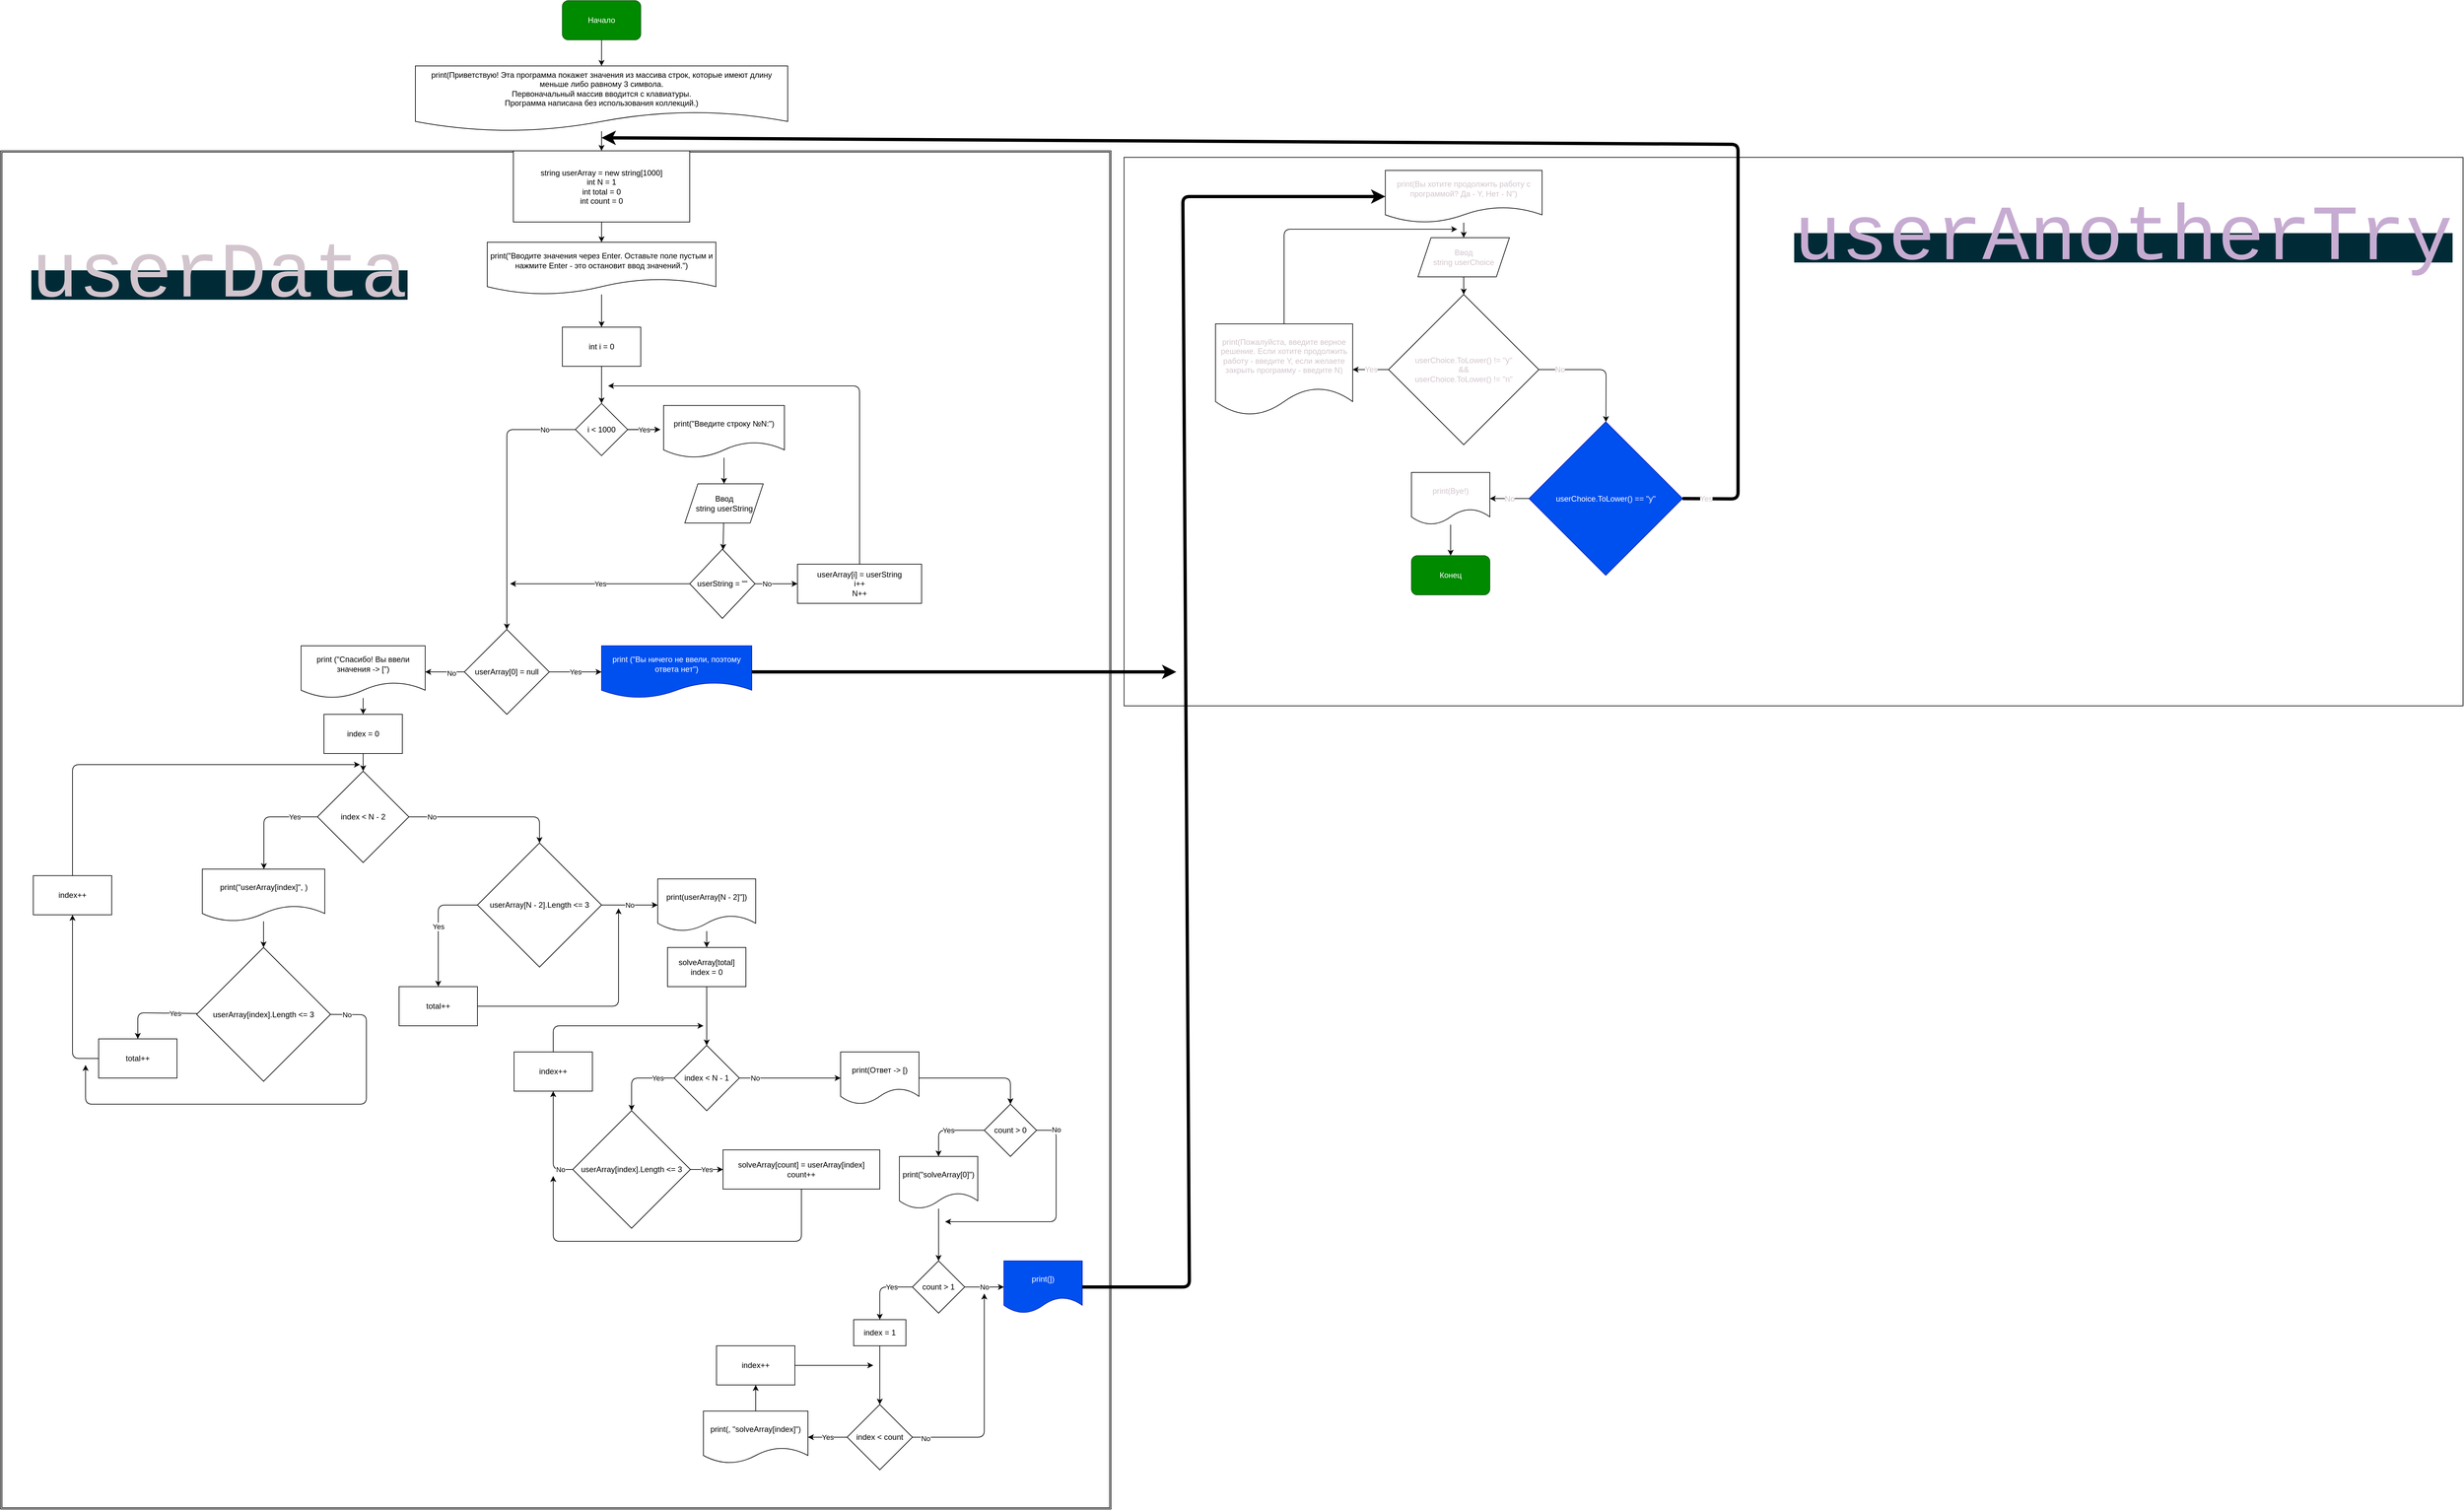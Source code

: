 <mxfile>
    <diagram id="cnvPb1EUdL7T6ywoHGBr" name="Страница 1">
        <mxGraphModel dx="5363" dy="3040" grid="1" gridSize="10" guides="1" tooltips="1" connect="1" arrows="1" fold="1" page="1" pageScale="1" pageWidth="827" pageHeight="1169" math="0" shadow="0">
            <root>
                <mxCell id="0"/>
                <mxCell id="1" parent="0"/>
                <mxCell id="150" value="" style="rounded=0;whiteSpace=wrap;html=1;fontSize=12;fontColor=#D2C5CD;" vertex="1" parent="1">
                    <mxGeometry x="1220" y="280" width="2050" height="840" as="geometry"/>
                </mxCell>
                <mxCell id="130" value="" style="shape=ext;double=1;rounded=0;whiteSpace=wrap;html=1;" vertex="1" parent="1">
                    <mxGeometry x="-500" y="270" width="1700" height="2080" as="geometry"/>
                </mxCell>
                <mxCell id="126" value="" style="edgeStyle=none;html=1;" edge="1" parent="1" source="2" target="125">
                    <mxGeometry relative="1" as="geometry"/>
                </mxCell>
                <mxCell id="2" value="Начало" style="rounded=1;whiteSpace=wrap;html=1;fillColor=#008a00;fontColor=#ffffff;strokeColor=#005700;" vertex="1" parent="1">
                    <mxGeometry x="360" y="40" width="120" height="60" as="geometry"/>
                </mxCell>
                <mxCell id="33" value="" style="edgeStyle=none;html=1;" edge="1" parent="1" source="5" target="32">
                    <mxGeometry relative="1" as="geometry"/>
                </mxCell>
                <mxCell id="5" value="string userArray = new string[1000]&lt;br&gt;&lt;span&gt;int N = 1&lt;br&gt;&lt;/span&gt;&lt;span&gt;int total = 0&lt;br&gt;&lt;/span&gt;&lt;span&gt;int count = 0&lt;/span&gt;&lt;span&gt;&lt;br&gt;&lt;/span&gt;" style="rounded=0;whiteSpace=wrap;html=1;" vertex="1" parent="1">
                    <mxGeometry x="285" y="270" width="270" height="109" as="geometry"/>
                </mxCell>
                <mxCell id="15" value="No" style="edgeStyle=none;html=1;entryX=0;entryY=0.5;entryDx=0;entryDy=0;" edge="1" parent="1" target="43">
                    <mxGeometry relative="1" as="geometry">
                        <mxPoint x="625" y="933.0" as="sourcePoint"/>
                        <mxPoint x="690" y="933.0" as="targetPoint"/>
                    </mxGeometry>
                </mxCell>
                <mxCell id="23" value="Yes" style="edgeStyle=none;html=1;" edge="1" parent="1" source="10" target="22">
                    <mxGeometry relative="1" as="geometry"/>
                </mxCell>
                <mxCell id="25" value="" style="edgeStyle=none;html=1;" edge="1" parent="1" source="10" target="24">
                    <mxGeometry relative="1" as="geometry"/>
                </mxCell>
                <mxCell id="26" value="No" style="edgeLabel;html=1;align=center;verticalAlign=middle;resizable=0;points=[];" vertex="1" connectable="0" parent="25">
                    <mxGeometry x="-0.332" y="2" relative="1" as="geometry">
                        <mxPoint as="offset"/>
                    </mxGeometry>
                </mxCell>
                <mxCell id="10" value="userArray[0] = null" style="rhombus;whiteSpace=wrap;html=1;" vertex="1" parent="1">
                    <mxGeometry x="210" y="1003" width="130" height="130" as="geometry"/>
                </mxCell>
                <mxCell id="16" value="" style="endArrow=classic;html=1;exitX=0.5;exitY=0;exitDx=0;exitDy=0;startArrow=none;" edge="1" parent="1" source="32">
                    <mxGeometry width="50" height="50" relative="1" as="geometry">
                        <mxPoint x="670" y="644" as="sourcePoint"/>
                        <mxPoint x="420" y="459" as="targetPoint"/>
                        <Array as="points"/>
                    </mxGeometry>
                </mxCell>
                <mxCell id="28" value="Yes" style="edgeStyle=none;html=1;" edge="1" parent="1" source="17">
                    <mxGeometry relative="1" as="geometry">
                        <mxPoint x="510" y="696.83" as="targetPoint"/>
                    </mxGeometry>
                </mxCell>
                <mxCell id="17" value="i &amp;lt; 1000" style="rhombus;whiteSpace=wrap;html=1;" vertex="1" parent="1">
                    <mxGeometry x="380" y="656.83" width="80" height="80" as="geometry"/>
                </mxCell>
                <mxCell id="22" value="print (&quot;Вы ничего не ввели, поэтому ответа нет&quot;)" style="shape=document;whiteSpace=wrap;html=1;boundedLbl=1;fillColor=#0050ef;fontColor=#ffffff;strokeColor=#001DBC;" vertex="1" parent="1">
                    <mxGeometry x="420" y="1028" width="230" height="80" as="geometry"/>
                </mxCell>
                <mxCell id="58" value="" style="edgeStyle=none;html=1;" edge="1" parent="1" source="24" target="120">
                    <mxGeometry relative="1" as="geometry">
                        <mxPoint x="55" y="1140" as="targetPoint"/>
                    </mxGeometry>
                </mxCell>
                <mxCell id="24" value="&lt;span&gt;print (&quot;Спасибо! Вы ввели значения -&amp;gt; [&lt;/span&gt;&lt;span&gt;&quot;)&lt;/span&gt;" style="shape=document;whiteSpace=wrap;html=1;boundedLbl=1;" vertex="1" parent="1">
                    <mxGeometry x="-40" y="1028" width="190" height="80" as="geometry"/>
                </mxCell>
                <mxCell id="123" value="" style="edgeStyle=none;html=1;" edge="1" parent="1" source="32" target="122">
                    <mxGeometry relative="1" as="geometry"/>
                </mxCell>
                <mxCell id="32" value="print(&quot;Вводите значения через Enter. Оставьте поле пустым и нажмите Enter - это остановит ввод значений.&quot;)" style="shape=document;whiteSpace=wrap;html=1;boundedLbl=1;" vertex="1" parent="1">
                    <mxGeometry x="245" y="410" width="350" height="80" as="geometry"/>
                </mxCell>
                <mxCell id="38" value="userString = &quot;&quot;" style="rhombus;whiteSpace=wrap;html=1;" vertex="1" parent="1">
                    <mxGeometry x="555" y="880.0" width="100" height="106" as="geometry"/>
                </mxCell>
                <mxCell id="43" value="userArray[i] = userString&lt;br&gt;i++&lt;br&gt;N++" style="rounded=0;whiteSpace=wrap;html=1;" vertex="1" parent="1">
                    <mxGeometry x="720" y="903" width="190" height="60" as="geometry"/>
                </mxCell>
                <mxCell id="44" value="No" style="edgeStyle=none;html=1;exitX=0;exitY=0.5;exitDx=0;exitDy=0;entryX=0.5;entryY=0;entryDx=0;entryDy=0;" edge="1" target="10" parent="1">
                    <mxGeometry x="-0.765" relative="1" as="geometry">
                        <mxPoint x="380" y="696.83" as="sourcePoint"/>
                        <mxPoint x="275" y="1028" as="targetPoint"/>
                        <Array as="points">
                            <mxPoint x="275" y="696.83"/>
                        </Array>
                        <mxPoint x="1" as="offset"/>
                    </mxGeometry>
                </mxCell>
                <mxCell id="45" value="Yes" style="edgeStyle=none;html=1;" edge="1" parent="1">
                    <mxGeometry relative="1" as="geometry">
                        <mxPoint x="460" y="696.83" as="sourcePoint"/>
                        <mxPoint x="510" y="696.83" as="targetPoint"/>
                    </mxGeometry>
                </mxCell>
                <mxCell id="49" value="" style="endArrow=classic;html=1;exitX=0.5;exitY=0;exitDx=0;exitDy=0;" edge="1" parent="1" source="43">
                    <mxGeometry width="50" height="50" relative="1" as="geometry">
                        <mxPoint x="490" y="800" as="sourcePoint"/>
                        <mxPoint x="430" y="630" as="targetPoint"/>
                        <Array as="points">
                            <mxPoint x="815" y="630"/>
                        </Array>
                    </mxGeometry>
                </mxCell>
                <mxCell id="54" value="" style="edgeStyle=none;html=1;" edge="1" parent="1" source="51" target="53">
                    <mxGeometry relative="1" as="geometry"/>
                </mxCell>
                <mxCell id="51" value="print(&quot;Введите строку №N:&quot;)" style="shape=document;whiteSpace=wrap;html=1;boundedLbl=1;" vertex="1" parent="1">
                    <mxGeometry x="515" y="660" width="185" height="80" as="geometry"/>
                </mxCell>
                <mxCell id="55" value="" style="edgeStyle=none;html=1;" edge="1" parent="1" source="53" target="38">
                    <mxGeometry relative="1" as="geometry"/>
                </mxCell>
                <mxCell id="53" value="Ввод &lt;br&gt;string userString" style="shape=parallelogram;perimeter=parallelogramPerimeter;whiteSpace=wrap;html=1;fixedSize=1;" vertex="1" parent="1">
                    <mxGeometry x="547.5" y="780" width="120" height="60" as="geometry"/>
                </mxCell>
                <mxCell id="56" value="Yes" style="endArrow=classic;html=1;exitX=0;exitY=0.5;exitDx=0;exitDy=0;" edge="1" parent="1" source="38">
                    <mxGeometry width="50" height="50" relative="1" as="geometry">
                        <mxPoint x="550" y="930" as="sourcePoint"/>
                        <mxPoint x="280" y="933" as="targetPoint"/>
                    </mxGeometry>
                </mxCell>
                <mxCell id="60" value="Yes" style="edgeStyle=none;html=1;" edge="1" parent="1" source="57">
                    <mxGeometry x="-0.568" relative="1" as="geometry">
                        <mxPoint x="-97" y="1370" as="targetPoint"/>
                        <Array as="points">
                            <mxPoint x="-97" y="1290"/>
                        </Array>
                        <mxPoint as="offset"/>
                    </mxGeometry>
                </mxCell>
                <mxCell id="57" value="index &amp;lt; N - 2" style="rhombus;whiteSpace=wrap;html=1;" vertex="1" parent="1">
                    <mxGeometry x="-15" y="1220" width="140" height="140" as="geometry"/>
                </mxCell>
                <mxCell id="63" value="Yes" style="edgeStyle=none;html=1;entryX=0.5;entryY=0;entryDx=0;entryDy=0;" edge="1" parent="1" source="59" target="68">
                    <mxGeometry x="-0.483" relative="1" as="geometry">
                        <mxPoint x="-290.56" y="1670.69" as="targetPoint"/>
                        <Array as="points">
                            <mxPoint x="-290" y="1590"/>
                        </Array>
                        <mxPoint as="offset"/>
                    </mxGeometry>
                </mxCell>
                <mxCell id="59" value="userArray[index].Length &amp;lt;= 3" style="rhombus;whiteSpace=wrap;html=1;" vertex="1" parent="1">
                    <mxGeometry x="-200" y="1490" width="205" height="205" as="geometry"/>
                </mxCell>
                <mxCell id="67" value="" style="edgeStyle=none;html=1;" edge="1" parent="1" source="66" target="59">
                    <mxGeometry relative="1" as="geometry"/>
                </mxCell>
                <mxCell id="66" value="print(&quot;userArray[index]&quot;,&amp;nbsp;)" style="shape=document;whiteSpace=wrap;html=1;boundedLbl=1;" vertex="1" parent="1">
                    <mxGeometry x="-191.25" y="1370" width="187.5" height="80" as="geometry"/>
                </mxCell>
                <mxCell id="72" value="" style="edgeStyle=none;html=1;exitX=0;exitY=0.5;exitDx=0;exitDy=0;" edge="1" parent="1" source="68" target="71">
                    <mxGeometry relative="1" as="geometry">
                        <Array as="points">
                            <mxPoint x="-390" y="1660"/>
                        </Array>
                    </mxGeometry>
                </mxCell>
                <mxCell id="68" value="total++" style="rounded=0;whiteSpace=wrap;html=1;" vertex="1" parent="1">
                    <mxGeometry x="-350" y="1630" width="120" height="60" as="geometry"/>
                </mxCell>
                <mxCell id="70" value="No" style="endArrow=classic;html=1;exitX=1;exitY=0.5;exitDx=0;exitDy=0;" edge="1" parent="1" source="59">
                    <mxGeometry x="-0.927" width="50" height="50" relative="1" as="geometry">
                        <mxPoint x="40" y="1590" as="sourcePoint"/>
                        <mxPoint x="-370" y="1670" as="targetPoint"/>
                        <Array as="points">
                            <mxPoint x="60" y="1593"/>
                            <mxPoint x="60" y="1730"/>
                            <mxPoint x="-370" y="1730"/>
                        </Array>
                        <mxPoint as="offset"/>
                    </mxGeometry>
                </mxCell>
                <mxCell id="71" value="index++" style="rounded=0;whiteSpace=wrap;html=1;" vertex="1" parent="1">
                    <mxGeometry x="-450" y="1380" width="120" height="60" as="geometry"/>
                </mxCell>
                <mxCell id="73" value="" style="endArrow=classic;html=1;exitX=0.5;exitY=0;exitDx=0;exitDy=0;" edge="1" parent="1" source="71">
                    <mxGeometry width="50" height="50" relative="1" as="geometry">
                        <mxPoint x="-360" y="1350" as="sourcePoint"/>
                        <mxPoint x="50" y="1210" as="targetPoint"/>
                        <Array as="points">
                            <mxPoint x="-390" y="1210"/>
                        </Array>
                    </mxGeometry>
                </mxCell>
                <mxCell id="74" value="No" style="endArrow=classic;html=1;exitX=1;exitY=0.5;exitDx=0;exitDy=0;entryX=0.5;entryY=0;entryDx=0;entryDy=0;" edge="1" parent="1" source="57" target="75">
                    <mxGeometry x="-0.708" width="50" height="50" relative="1" as="geometry">
                        <mxPoint x="170" y="1220" as="sourcePoint"/>
                        <mxPoint x="200" y="1210" as="targetPoint"/>
                        <Array as="points">
                            <mxPoint x="325" y="1290"/>
                        </Array>
                        <mxPoint as="offset"/>
                    </mxGeometry>
                </mxCell>
                <mxCell id="78" value="Yes" style="edgeStyle=none;html=1;exitX=0;exitY=0.5;exitDx=0;exitDy=0;" edge="1" parent="1" source="75" target="77">
                    <mxGeometry relative="1" as="geometry">
                        <Array as="points">
                            <mxPoint x="170" y="1425"/>
                        </Array>
                    </mxGeometry>
                </mxCell>
                <mxCell id="81" value="No" style="edgeStyle=none;html=1;" edge="1" parent="1" source="75" target="80">
                    <mxGeometry relative="1" as="geometry"/>
                </mxCell>
                <mxCell id="75" value="userArray[N - 2].Length &amp;lt;= 3" style="rhombus;whiteSpace=wrap;html=1;" vertex="1" parent="1">
                    <mxGeometry x="230" y="1330" width="190" height="190" as="geometry"/>
                </mxCell>
                <mxCell id="77" value="total++" style="rounded=0;whiteSpace=wrap;html=1;" vertex="1" parent="1">
                    <mxGeometry x="110" y="1550" width="120" height="60" as="geometry"/>
                </mxCell>
                <mxCell id="84" value="" style="edgeStyle=none;html=1;" edge="1" parent="1" source="80" target="83">
                    <mxGeometry relative="1" as="geometry"/>
                </mxCell>
                <mxCell id="80" value="print(userArray[N - 2]&quot;])" style="shape=document;whiteSpace=wrap;html=1;boundedLbl=1;" vertex="1" parent="1">
                    <mxGeometry x="506" y="1385" width="150" height="80" as="geometry"/>
                </mxCell>
                <mxCell id="82" value="" style="endArrow=classic;html=1;exitX=1;exitY=0.5;exitDx=0;exitDy=0;" edge="1" parent="1" source="77">
                    <mxGeometry width="50" height="50" relative="1" as="geometry">
                        <mxPoint x="266" y="1630" as="sourcePoint"/>
                        <mxPoint x="446" y="1430" as="targetPoint"/>
                        <Array as="points">
                            <mxPoint x="446" y="1580"/>
                        </Array>
                    </mxGeometry>
                </mxCell>
                <mxCell id="86" value="" style="edgeStyle=none;html=1;" edge="1" parent="1" source="83" target="85">
                    <mxGeometry relative="1" as="geometry"/>
                </mxCell>
                <mxCell id="83" value="solveArray[total]&lt;br&gt;index = 0" style="whiteSpace=wrap;html=1;" vertex="1" parent="1">
                    <mxGeometry x="521" y="1490" width="120" height="60" as="geometry"/>
                </mxCell>
                <mxCell id="88" value="Yes" style="edgeStyle=none;html=1;exitX=0;exitY=0.5;exitDx=0;exitDy=0;" edge="1" parent="1" source="85" target="87">
                    <mxGeometry x="-0.565" relative="1" as="geometry">
                        <Array as="points">
                            <mxPoint x="466" y="1690"/>
                        </Array>
                        <mxPoint as="offset"/>
                    </mxGeometry>
                </mxCell>
                <mxCell id="93" value="No" style="edgeStyle=none;html=1;" edge="1" parent="1" source="85" target="91">
                    <mxGeometry x="-0.689" relative="1" as="geometry">
                        <Array as="points">
                            <mxPoint x="691" y="1690"/>
                        </Array>
                        <mxPoint as="offset"/>
                    </mxGeometry>
                </mxCell>
                <mxCell id="85" value="index &amp;lt; N - 1" style="rhombus;whiteSpace=wrap;html=1;" vertex="1" parent="1">
                    <mxGeometry x="531" y="1640" width="100" height="100" as="geometry"/>
                </mxCell>
                <mxCell id="90" value="Yes" style="edgeStyle=none;html=1;exitX=1;exitY=0.5;exitDx=0;exitDy=0;" edge="1" parent="1" source="87" target="89">
                    <mxGeometry relative="1" as="geometry">
                        <mxPoint x="576" y="1870" as="sourcePoint"/>
                    </mxGeometry>
                </mxCell>
                <mxCell id="87" value="userArray[index].Length &amp;lt;= 3" style="rhombus;whiteSpace=wrap;html=1;" vertex="1" parent="1">
                    <mxGeometry x="376" y="1740" width="180" height="180" as="geometry"/>
                </mxCell>
                <mxCell id="89" value="&lt;div&gt;solveArray[count] = userArray[index]&lt;/div&gt;&lt;div&gt;count++&lt;/div&gt;" style="whiteSpace=wrap;html=1;align=center;" vertex="1" parent="1">
                    <mxGeometry x="606" y="1800" width="240" height="60" as="geometry"/>
                </mxCell>
                <mxCell id="97" value="" style="edgeStyle=none;html=1;" edge="1" parent="1" source="91" target="96">
                    <mxGeometry relative="1" as="geometry">
                        <Array as="points">
                            <mxPoint x="1046" y="1690"/>
                        </Array>
                    </mxGeometry>
                </mxCell>
                <mxCell id="91" value="print(Ответ -&amp;gt; [)" style="shape=document;whiteSpace=wrap;html=1;boundedLbl=1;" vertex="1" parent="1">
                    <mxGeometry x="786" y="1650" width="120" height="80" as="geometry"/>
                </mxCell>
                <mxCell id="94" value="No" style="endArrow=classic;html=1;exitX=0;exitY=0.5;exitDx=0;exitDy=0;" edge="1" parent="1" source="87" target="117">
                    <mxGeometry x="-0.745" width="50" height="50" relative="1" as="geometry">
                        <mxPoint x="276" y="1820" as="sourcePoint"/>
                        <mxPoint x="576" y="1620" as="targetPoint"/>
                        <Array as="points">
                            <mxPoint x="346" y="1830"/>
                            <mxPoint x="346" y="1740"/>
                        </Array>
                        <mxPoint as="offset"/>
                    </mxGeometry>
                </mxCell>
                <mxCell id="95" value="" style="endArrow=classic;html=1;exitX=0.5;exitY=1;exitDx=0;exitDy=0;" edge="1" parent="1" source="89">
                    <mxGeometry width="50" height="50" relative="1" as="geometry">
                        <mxPoint x="646" y="1740" as="sourcePoint"/>
                        <mxPoint x="346" y="1840" as="targetPoint"/>
                        <Array as="points">
                            <mxPoint x="726" y="1940"/>
                            <mxPoint x="346" y="1940"/>
                        </Array>
                    </mxGeometry>
                </mxCell>
                <mxCell id="99" value="Yes" style="edgeStyle=none;html=1;" edge="1" parent="1" source="96" target="98">
                    <mxGeometry relative="1" as="geometry">
                        <Array as="points">
                            <mxPoint x="936" y="1770"/>
                        </Array>
                    </mxGeometry>
                </mxCell>
                <mxCell id="96" value="count &amp;gt; 0" style="rhombus;whiteSpace=wrap;html=1;" vertex="1" parent="1">
                    <mxGeometry x="1006" y="1730" width="80" height="80" as="geometry"/>
                </mxCell>
                <mxCell id="101" value="" style="edgeStyle=none;html=1;" edge="1" parent="1" source="98" target="100">
                    <mxGeometry relative="1" as="geometry"/>
                </mxCell>
                <mxCell id="98" value="print(&quot;solveArray[0]&quot;)" style="shape=document;whiteSpace=wrap;html=1;boundedLbl=1;" vertex="1" parent="1">
                    <mxGeometry x="876" y="1810" width="120" height="80" as="geometry"/>
                </mxCell>
                <mxCell id="104" value="Yes" style="edgeStyle=none;html=1;entryX=0.5;entryY=0;entryDx=0;entryDy=0;" edge="1" parent="1" source="100" target="105">
                    <mxGeometry x="-0.333" relative="1" as="geometry">
                        <mxPoint x="846" y="2050" as="targetPoint"/>
                        <Array as="points">
                            <mxPoint x="846" y="2010"/>
                        </Array>
                        <mxPoint x="1" as="offset"/>
                    </mxGeometry>
                </mxCell>
                <mxCell id="111" value="No" style="edgeStyle=none;html=1;" edge="1" parent="1" source="100" target="110">
                    <mxGeometry relative="1" as="geometry"/>
                </mxCell>
                <mxCell id="100" value="&lt;span&gt;count &amp;gt; 1&lt;/span&gt;" style="rhombus;whiteSpace=wrap;html=1;" vertex="1" parent="1">
                    <mxGeometry x="896" y="1970" width="80" height="80" as="geometry"/>
                </mxCell>
                <mxCell id="102" value="No" style="endArrow=classic;html=1;exitX=1;exitY=0.5;exitDx=0;exitDy=0;" edge="1" parent="1" source="96">
                    <mxGeometry x="-0.824" width="50" height="50" relative="1" as="geometry">
                        <mxPoint x="1106" y="1770" as="sourcePoint"/>
                        <mxPoint x="946" y="1910" as="targetPoint"/>
                        <Array as="points">
                            <mxPoint x="1116" y="1770"/>
                            <mxPoint x="1116" y="1910"/>
                        </Array>
                        <mxPoint y="-1" as="offset"/>
                    </mxGeometry>
                </mxCell>
                <mxCell id="107" value="" style="edgeStyle=none;html=1;" edge="1" parent="1" source="105" target="106">
                    <mxGeometry relative="1" as="geometry"/>
                </mxCell>
                <mxCell id="105" value="index = 1" style="rounded=0;whiteSpace=wrap;html=1;" vertex="1" parent="1">
                    <mxGeometry x="806" y="2060" width="80" height="40" as="geometry"/>
                </mxCell>
                <mxCell id="109" value="Yes" style="edgeStyle=none;html=1;" edge="1" parent="1" source="106" target="108">
                    <mxGeometry relative="1" as="geometry"/>
                </mxCell>
                <mxCell id="106" value="index &amp;lt; count" style="rhombus;whiteSpace=wrap;html=1;" vertex="1" parent="1">
                    <mxGeometry x="796" y="2190" width="100" height="100" as="geometry"/>
                </mxCell>
                <mxCell id="114" value="" style="edgeStyle=none;html=1;" edge="1" parent="1" source="108" target="113">
                    <mxGeometry relative="1" as="geometry"/>
                </mxCell>
                <mxCell id="108" value="print(, &quot;solveArray[index]&quot;)" style="shape=document;whiteSpace=wrap;html=1;boundedLbl=1;" vertex="1" parent="1">
                    <mxGeometry x="576" y="2200" width="160" height="80" as="geometry"/>
                </mxCell>
                <mxCell id="110" value="print(])" style="shape=document;whiteSpace=wrap;html=1;boundedLbl=1;fillColor=#0050ef;fontColor=#ffffff;strokeColor=#001DBC;" vertex="1" parent="1">
                    <mxGeometry x="1036" y="1970" width="120" height="80" as="geometry"/>
                </mxCell>
                <mxCell id="112" value="" style="endArrow=classic;html=1;exitX=1;exitY=0.5;exitDx=0;exitDy=0;" edge="1" parent="1" source="106">
                    <mxGeometry width="50" height="50" relative="1" as="geometry">
                        <mxPoint x="936" y="2190" as="sourcePoint"/>
                        <mxPoint x="1006" y="2020" as="targetPoint"/>
                        <Array as="points">
                            <mxPoint x="1006" y="2240"/>
                        </Array>
                    </mxGeometry>
                </mxCell>
                <mxCell id="116" value="No" style="edgeLabel;html=1;align=center;verticalAlign=middle;resizable=0;points=[];" vertex="1" connectable="0" parent="112">
                    <mxGeometry x="-0.881" y="-2" relative="1" as="geometry">
                        <mxPoint as="offset"/>
                    </mxGeometry>
                </mxCell>
                <mxCell id="115" value="" style="edgeStyle=none;html=1;" edge="1" parent="1" source="113">
                    <mxGeometry relative="1" as="geometry">
                        <mxPoint x="836" y="2130" as="targetPoint"/>
                    </mxGeometry>
                </mxCell>
                <mxCell id="113" value="index++" style="whiteSpace=wrap;html=1;" vertex="1" parent="1">
                    <mxGeometry x="596" y="2100" width="120" height="60" as="geometry"/>
                </mxCell>
                <mxCell id="117" value="index++" style="rounded=0;whiteSpace=wrap;html=1;" vertex="1" parent="1">
                    <mxGeometry x="286" y="1650" width="120" height="60" as="geometry"/>
                </mxCell>
                <mxCell id="118" value="" style="endArrow=classic;html=1;exitX=0.5;exitY=0;exitDx=0;exitDy=0;" edge="1" parent="1" source="117">
                    <mxGeometry width="50" height="50" relative="1" as="geometry">
                        <mxPoint x="756" y="1840" as="sourcePoint"/>
                        <mxPoint x="576" y="1610" as="targetPoint"/>
                        <Array as="points">
                            <mxPoint x="346" y="1610"/>
                        </Array>
                    </mxGeometry>
                </mxCell>
                <mxCell id="121" value="" style="edgeStyle=none;html=1;" edge="1" parent="1" source="120" target="57">
                    <mxGeometry relative="1" as="geometry"/>
                </mxCell>
                <mxCell id="120" value="index = 0" style="rounded=0;whiteSpace=wrap;html=1;" vertex="1" parent="1">
                    <mxGeometry x="-5" y="1133" width="120" height="60" as="geometry"/>
                </mxCell>
                <mxCell id="124" value="" style="edgeStyle=none;html=1;" edge="1" parent="1" source="122" target="17">
                    <mxGeometry relative="1" as="geometry"/>
                </mxCell>
                <mxCell id="122" value="int i = 0" style="rounded=0;whiteSpace=wrap;html=1;" vertex="1" parent="1">
                    <mxGeometry x="360" y="540" width="120" height="60" as="geometry"/>
                </mxCell>
                <mxCell id="127" value="" style="edgeStyle=none;html=1;" edge="1" parent="1" source="125" target="5">
                    <mxGeometry relative="1" as="geometry"/>
                </mxCell>
                <mxCell id="125" value="print(&lt;span&gt;Приветствую! Эта программа покажет значения из массива строк, которые имеют длину меньше либо равному 3 символа.&lt;/span&gt;&lt;div&gt;Первоначальный массив вводится с клавиатуры.&lt;/div&gt;&lt;span&gt;Программа написана без использования коллекций.&lt;/span&gt;)" style="shape=document;whiteSpace=wrap;html=1;boundedLbl=1;" vertex="1" parent="1">
                    <mxGeometry x="135" y="140" width="570" height="100" as="geometry"/>
                </mxCell>
                <mxCell id="128" value="" style="endArrow=classic;html=1;exitX=1;exitY=0.5;exitDx=0;exitDy=0;entryX=0;entryY=0.5;entryDx=0;entryDy=0;strokeWidth=5;" edge="1" parent="1" source="110" target="133">
                    <mxGeometry width="50" height="50" relative="1" as="geometry">
                        <mxPoint x="1170" y="1470" as="sourcePoint"/>
                        <mxPoint x="1540" y="780" as="targetPoint"/>
                        <Array as="points">
                            <mxPoint x="1320" y="2010"/>
                            <mxPoint x="1310" y="340"/>
                        </Array>
                    </mxGeometry>
                </mxCell>
                <mxCell id="129" value="" style="endArrow=classic;html=1;exitX=1;exitY=0.5;exitDx=0;exitDy=0;strokeWidth=5;" edge="1" parent="1" source="22">
                    <mxGeometry width="50" height="50" relative="1" as="geometry">
                        <mxPoint x="1180" y="1190" as="sourcePoint"/>
                        <mxPoint x="1300" y="1068" as="targetPoint"/>
                    </mxGeometry>
                </mxCell>
                <mxCell id="131" value="&lt;div style=&quot;background-color: rgb(0 , 43 , 54) ; font-family: &amp;#34;consolas&amp;#34; , &amp;#34;courier new&amp;#34; , monospace ; line-height: 16px&quot;&gt;&lt;span style=&quot;font-size: 120px&quot;&gt;&lt;font color=&quot;#d2c5cd&quot;&gt;userData&lt;/font&gt;&lt;/span&gt;&lt;/div&gt;" style="text;html=1;strokeColor=none;fillColor=none;align=center;verticalAlign=middle;whiteSpace=wrap;rounded=0;" vertex="1" parent="1">
                    <mxGeometry x="-465" y="270" width="600" height="410" as="geometry"/>
                </mxCell>
                <mxCell id="138" value="" style="edgeStyle=none;html=1;fontSize=12;fontColor=#D2C5CD;" edge="1" parent="1" source="133" target="137">
                    <mxGeometry relative="1" as="geometry"/>
                </mxCell>
                <mxCell id="133" value="print(Вы хотите продолжить работу с программой? Да - Y, Нет - N&quot;)" style="shape=document;whiteSpace=wrap;html=1;boundedLbl=1;fontSize=12;fontColor=#D2C5CD;" vertex="1" parent="1">
                    <mxGeometry x="1620" y="300" width="240" height="80" as="geometry"/>
                </mxCell>
                <mxCell id="141" value="Yes" style="edgeStyle=none;html=1;fontSize=12;fontColor=#D2C5CD;" edge="1" parent="1" source="134" target="140">
                    <mxGeometry relative="1" as="geometry"/>
                </mxCell>
                <mxCell id="144" value="No" style="edgeStyle=none;html=1;fontSize=12;fontColor=#D2C5CD;" edge="1" parent="1" source="134" target="143">
                    <mxGeometry x="-0.658" relative="1" as="geometry">
                        <Array as="points">
                            <mxPoint x="1958" y="605"/>
                        </Array>
                        <mxPoint as="offset"/>
                    </mxGeometry>
                </mxCell>
                <mxCell id="134" value="userChoice.ToLower() != &quot;y&quot; &lt;br&gt;&amp;amp;&amp;amp; &lt;br&gt;userChoice.ToLower() != &quot;n&quot;" style="rhombus;whiteSpace=wrap;html=1;fontColor=#D2C5CD;" vertex="1" parent="1">
                    <mxGeometry x="1625" y="490" width="230" height="230" as="geometry"/>
                </mxCell>
                <mxCell id="139" value="" style="edgeStyle=none;html=1;fontSize=12;fontColor=#D2C5CD;" edge="1" parent="1" source="137" target="134">
                    <mxGeometry relative="1" as="geometry"/>
                </mxCell>
                <mxCell id="137" value="Ввод &lt;br&gt;string userChoice" style="shape=parallelogram;perimeter=parallelogramPerimeter;whiteSpace=wrap;html=1;fixedSize=1;fontSize=12;fontColor=#D2C5CD;" vertex="1" parent="1">
                    <mxGeometry x="1670" y="403" width="140" height="60" as="geometry"/>
                </mxCell>
                <mxCell id="140" value="print(Пожалуйста, введите верное решение. Если хотите продолжить работу - введите Y, если желаете закрыть программу - введите N)" style="shape=document;whiteSpace=wrap;html=1;boundedLbl=1;fontColor=#D2C5CD;" vertex="1" parent="1">
                    <mxGeometry x="1360" y="535" width="210" height="140" as="geometry"/>
                </mxCell>
                <mxCell id="142" value="" style="endArrow=classic;html=1;fontSize=12;fontColor=#D2C5CD;exitX=0.5;exitY=0;exitDx=0;exitDy=0;" edge="1" parent="1" source="140">
                    <mxGeometry width="50" height="50" relative="1" as="geometry">
                        <mxPoint x="1460" y="540" as="sourcePoint"/>
                        <mxPoint x="1730" y="390" as="targetPoint"/>
                        <Array as="points">
                            <mxPoint x="1465" y="390"/>
                        </Array>
                    </mxGeometry>
                </mxCell>
                <mxCell id="147" value="No" style="edgeStyle=none;html=1;fontSize=12;fontColor=#D2C5CD;" edge="1" parent="1" source="143" target="146">
                    <mxGeometry relative="1" as="geometry"/>
                </mxCell>
                <mxCell id="143" value="userChoice.ToLower() == &quot;y&quot;" style="rhombus;whiteSpace=wrap;html=1;fontColor=#ffffff;fillColor=#0050ef;strokeColor=#001DBC;" vertex="1" parent="1">
                    <mxGeometry x="1840" y="685" width="235" height="235" as="geometry"/>
                </mxCell>
                <mxCell id="145" value="Yes" style="endArrow=classic;html=1;fontSize=12;fontColor=#D2C5CD;exitX=1;exitY=0.5;exitDx=0;exitDy=0;strokeWidth=5;" edge="1" parent="1" source="143">
                    <mxGeometry x="-0.969" width="50" height="50" relative="1" as="geometry">
                        <mxPoint x="2180" y="1243" as="sourcePoint"/>
                        <mxPoint x="420" y="250" as="targetPoint"/>
                        <Array as="points">
                            <mxPoint x="2160" y="803"/>
                            <mxPoint x="2160" y="260"/>
                        </Array>
                        <mxPoint as="offset"/>
                    </mxGeometry>
                </mxCell>
                <mxCell id="149" value="" style="edgeStyle=none;html=1;fontSize=12;fontColor=#D2C5CD;" edge="1" parent="1" source="146" target="148">
                    <mxGeometry relative="1" as="geometry"/>
                </mxCell>
                <mxCell id="146" value="print(Bye!)" style="shape=document;whiteSpace=wrap;html=1;boundedLbl=1;fontSize=12;fontColor=#D2C5CD;" vertex="1" parent="1">
                    <mxGeometry x="1660" y="762.5" width="120" height="80" as="geometry"/>
                </mxCell>
                <mxCell id="148" value="Конец" style="rounded=1;whiteSpace=wrap;html=1;fontColor=#ffffff;fillColor=#008a00;strokeColor=#005700;" vertex="1" parent="1">
                    <mxGeometry x="1660" y="890" width="120" height="60" as="geometry"/>
                </mxCell>
                <mxCell id="151" value="&lt;div style=&quot;background-color: rgb(0 , 43 , 54) ; font-family: &amp;#34;consolas&amp;#34; , &amp;#34;courier new&amp;#34; , monospace ; line-height: 16px&quot;&gt;&lt;font style=&quot;font-size: 120px&quot; color=&quot;#c7acd2&quot;&gt;userAnotherTry&lt;/font&gt;&lt;/div&gt;" style="text;html=1;strokeColor=none;fillColor=none;align=center;verticalAlign=middle;whiteSpace=wrap;rounded=0;fontSize=12;fontColor=#D2C5CD;" vertex="1" parent="1">
                    <mxGeometry x="2720" y="403" width="60" height="30" as="geometry"/>
                </mxCell>
            </root>
        </mxGraphModel>
    </diagram>
</mxfile>
